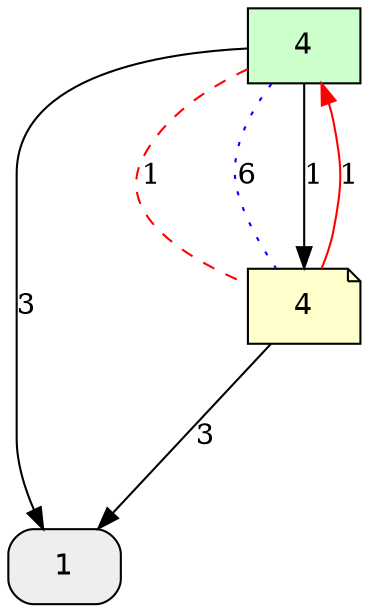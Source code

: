 
digraph{
rankdir=TB
n0 [style="filled,rounded", fillcolor="#EEEEEE", shape=box, fontname="helvetica", label=1];
n1 [style=filled, shape=box, fontname="helvetica", fillcolor="#CCFFCC", label=4];
n2 [style=filled, fillcolor="#FFFFCC", shape=note, fontname="helvetica", label=4];



n2 -> n1 [ arrowhead=normal, style=solid, color="#FF0000", constraint=true, penwidth=1, minlen=2, label=1 ];

n1 -> n2 [ color="#FF0000", arrowhead=none, style=dashed, penwidth=1, constraint=false, minlen=2, label=1 ];

n1 -> n2 [ style=dotted, color="#0000FF", arrowhead=none, penwidth=1, constraint=false, minlen=2, label=6 ];

n1 -> n0 [ arrowhead=normal, color="#000000", style=solid, constraint=true, penwidth=1, minlen=2, label=3 ];

n2 -> n0 [ arrowhead=normal, color="#000000", style=solid, constraint=true, penwidth=1, minlen=2, label=3 ];

n1 -> n2 [ arrowhead=normal, color="#000000", style=solid, constraint=true, penwidth=1, minlen=2, label=1 ];

}
            